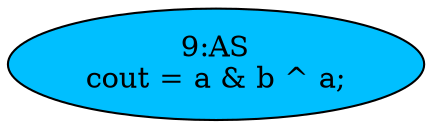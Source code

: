 strict digraph "" {
	node [label="\N"];
	"9:AS"	[ast="<pyverilog.vparser.ast.Assign object at 0x7fdc1e2e1550>",
		def_var="['cout']",
		fillcolor=deepskyblue,
		label="9:AS
cout = a & b ^ a;",
		statements="[]",
		style=filled,
		typ=Assign,
		use_var="['a', 'b', 'a']"];
}
